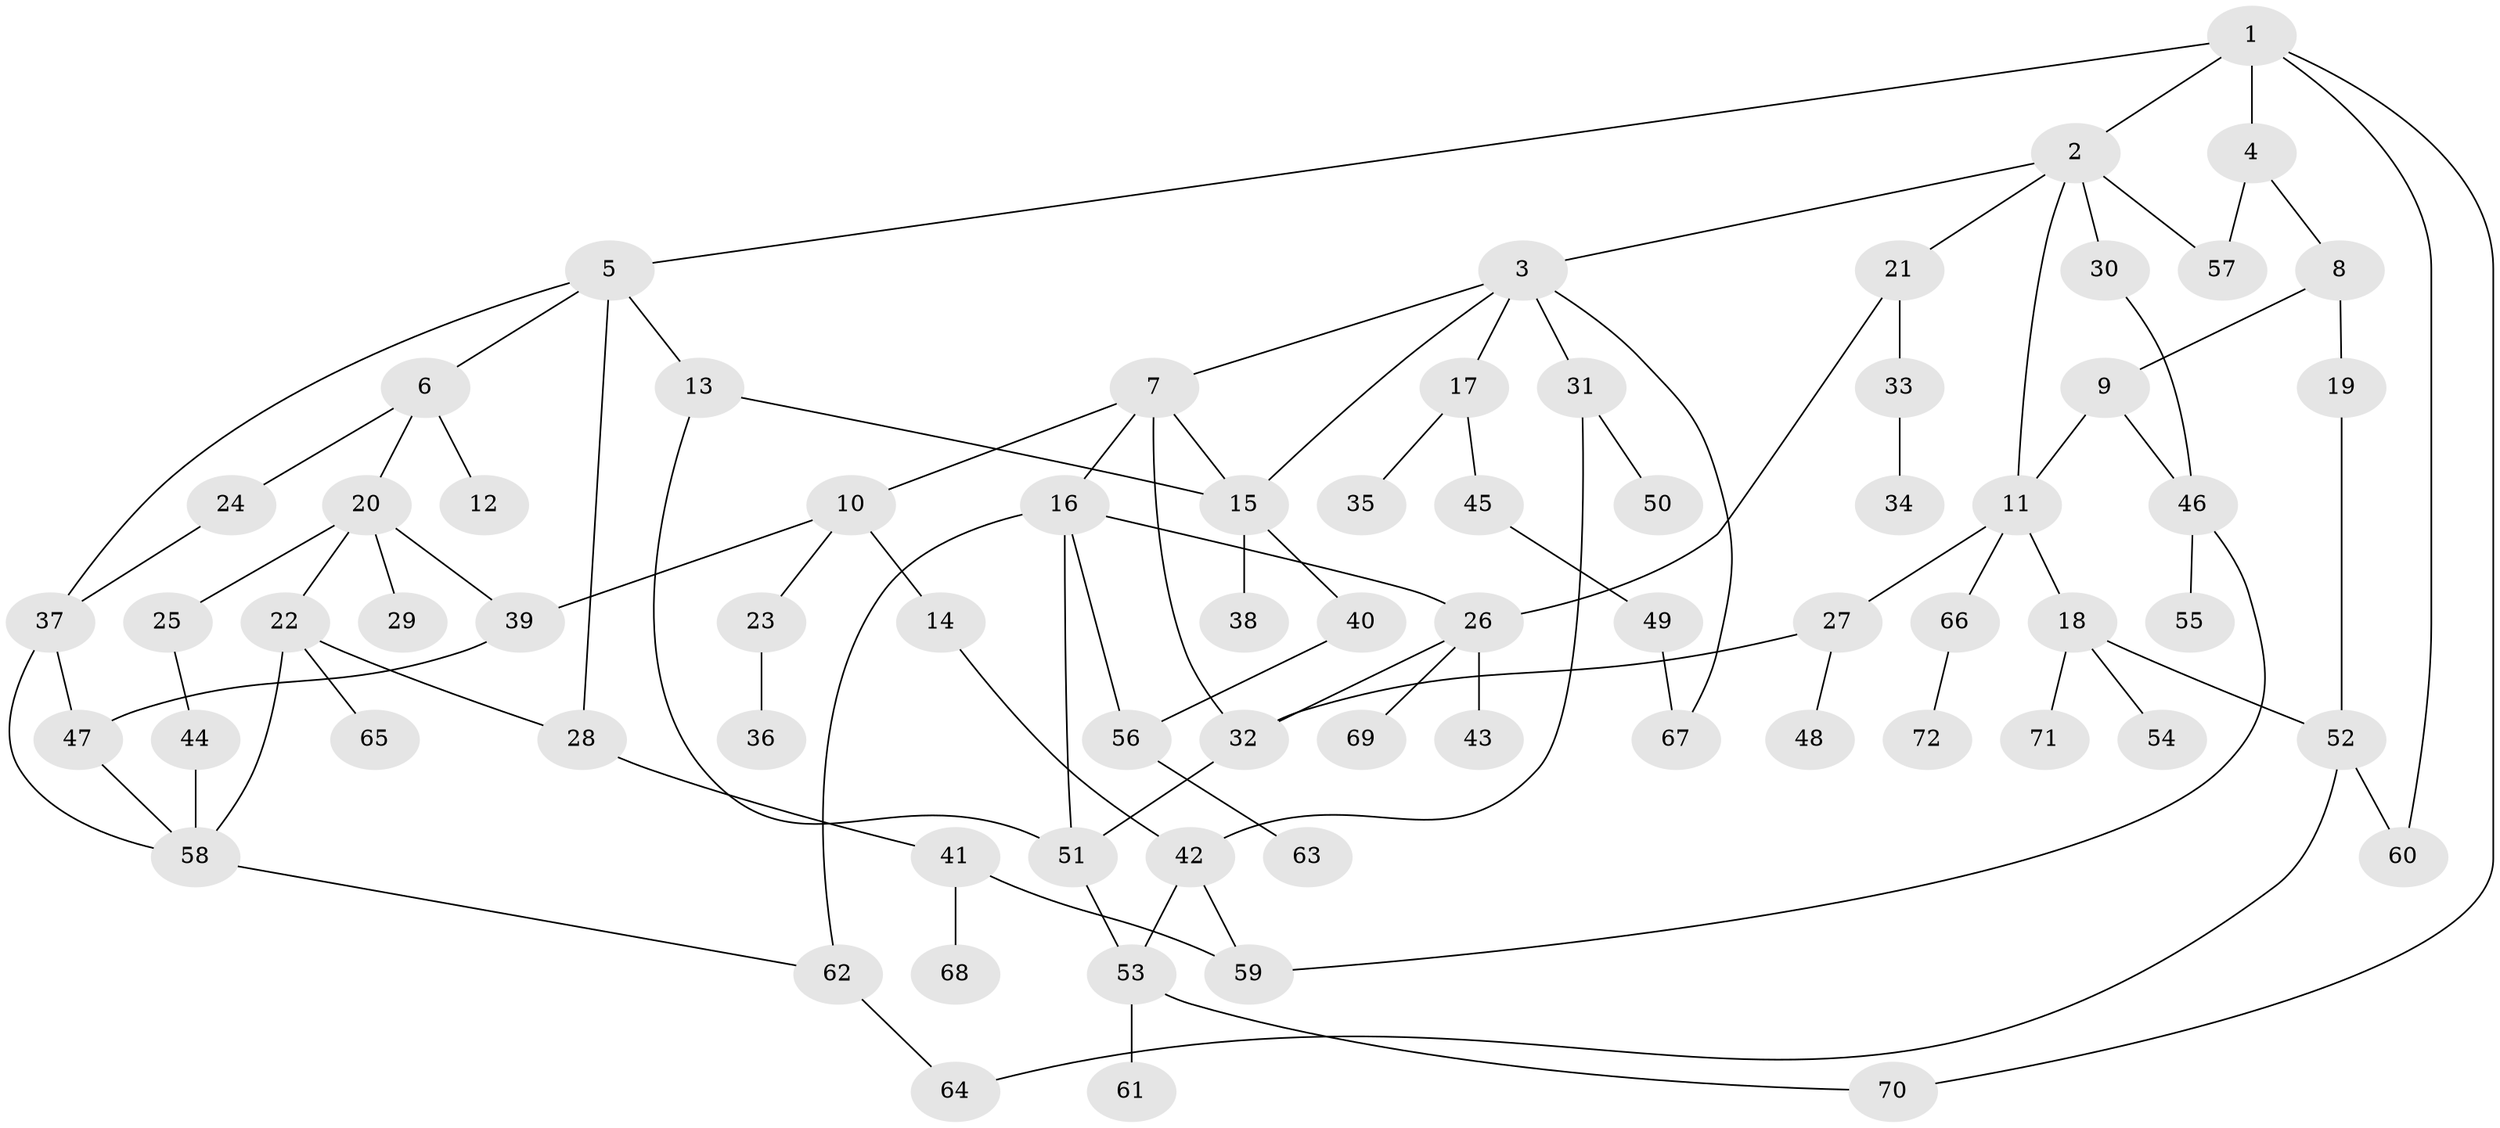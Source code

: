 // Generated by graph-tools (version 1.1) at 2025/42/03/09/25 04:42:10]
// undirected, 72 vertices, 99 edges
graph export_dot {
graph [start="1"]
  node [color=gray90,style=filled];
  1;
  2;
  3;
  4;
  5;
  6;
  7;
  8;
  9;
  10;
  11;
  12;
  13;
  14;
  15;
  16;
  17;
  18;
  19;
  20;
  21;
  22;
  23;
  24;
  25;
  26;
  27;
  28;
  29;
  30;
  31;
  32;
  33;
  34;
  35;
  36;
  37;
  38;
  39;
  40;
  41;
  42;
  43;
  44;
  45;
  46;
  47;
  48;
  49;
  50;
  51;
  52;
  53;
  54;
  55;
  56;
  57;
  58;
  59;
  60;
  61;
  62;
  63;
  64;
  65;
  66;
  67;
  68;
  69;
  70;
  71;
  72;
  1 -- 2;
  1 -- 4;
  1 -- 5;
  1 -- 70;
  1 -- 60;
  2 -- 3;
  2 -- 11;
  2 -- 21;
  2 -- 30;
  2 -- 57;
  3 -- 7;
  3 -- 17;
  3 -- 31;
  3 -- 67;
  3 -- 15;
  4 -- 8;
  4 -- 57;
  5 -- 6;
  5 -- 13;
  5 -- 28;
  5 -- 37;
  6 -- 12;
  6 -- 20;
  6 -- 24;
  7 -- 10;
  7 -- 16;
  7 -- 15;
  7 -- 32;
  8 -- 9;
  8 -- 19;
  9 -- 46;
  9 -- 11;
  10 -- 14;
  10 -- 23;
  10 -- 39;
  11 -- 18;
  11 -- 27;
  11 -- 66;
  13 -- 15;
  13 -- 51;
  14 -- 42;
  15 -- 38;
  15 -- 40;
  16 -- 51;
  16 -- 56;
  16 -- 62;
  16 -- 26;
  17 -- 35;
  17 -- 45;
  18 -- 52;
  18 -- 54;
  18 -- 71;
  19 -- 52;
  20 -- 22;
  20 -- 25;
  20 -- 29;
  20 -- 39;
  21 -- 26;
  21 -- 33;
  22 -- 65;
  22 -- 58;
  22 -- 28;
  23 -- 36;
  24 -- 37;
  25 -- 44;
  26 -- 43;
  26 -- 69;
  26 -- 32;
  27 -- 32;
  27 -- 48;
  28 -- 41;
  30 -- 46;
  31 -- 50;
  31 -- 42;
  32 -- 51;
  33 -- 34;
  37 -- 47;
  37 -- 58;
  39 -- 47;
  40 -- 56;
  41 -- 68;
  41 -- 59;
  42 -- 53;
  42 -- 59;
  44 -- 58;
  45 -- 49;
  46 -- 55;
  46 -- 59;
  47 -- 58;
  49 -- 67;
  51 -- 53;
  52 -- 60;
  52 -- 64;
  53 -- 61;
  53 -- 70;
  56 -- 63;
  58 -- 62;
  62 -- 64;
  66 -- 72;
}
